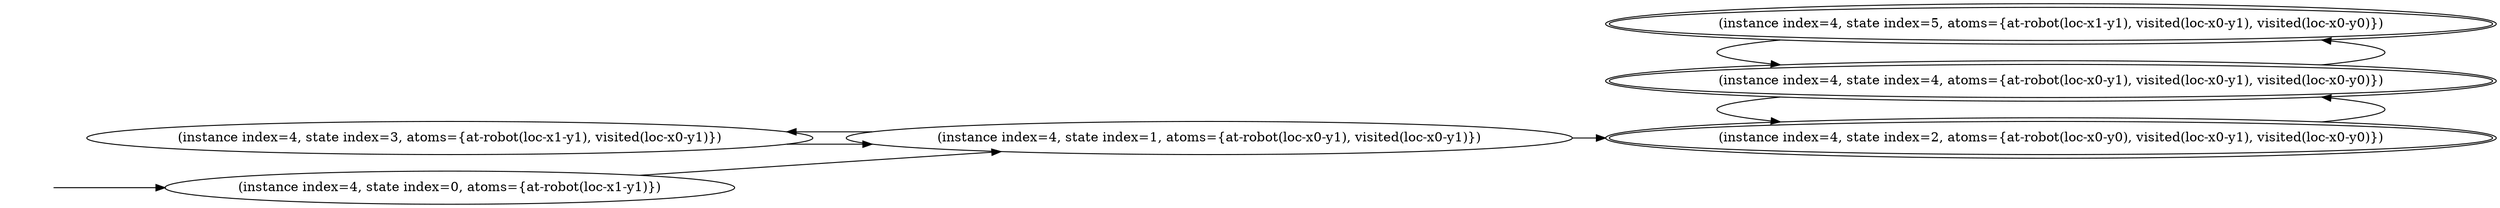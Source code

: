 digraph {
rankdir="LR"
s3[label="(instance index=4, state index=3, atoms={at-robot(loc-x1-y1), visited(loc-x0-y1)})"]
s0[label="(instance index=4, state index=0, atoms={at-robot(loc-x1-y1)})"]
s1[label="(instance index=4, state index=1, atoms={at-robot(loc-x0-y1), visited(loc-x0-y1)})"]
s2[peripheries=2,label="(instance index=4, state index=2, atoms={at-robot(loc-x0-y0), visited(loc-x0-y1), visited(loc-x0-y0)})"]
s4[peripheries=2,label="(instance index=4, state index=4, atoms={at-robot(loc-x0-y1), visited(loc-x0-y1), visited(loc-x0-y0)})"]
s5[peripheries=2,label="(instance index=4, state index=5, atoms={at-robot(loc-x1-y1), visited(loc-x0-y1), visited(loc-x0-y0)})"]
Dangling [ label = "", style = invis ]
{ rank = same; Dangling }
Dangling -> s0
{ rank = same; s0}
{ rank = same; s1}
{ rank = same; s2,s4,s5}
{
s3->s1
s0->s1
}
{
s1->s3
s1->s2
}
{
s2->s4
s4->s5
s4->s2
s5->s4
}
}
